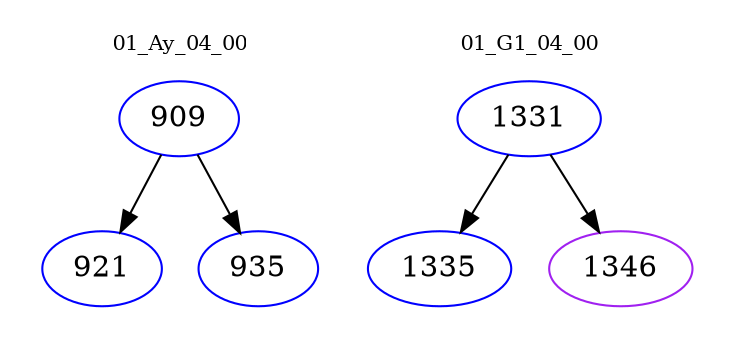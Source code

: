 digraph{
subgraph cluster_0 {
color = white
label = "01_Ay_04_00";
fontsize=10;
T0_909 [label="909", color="blue"]
T0_909 -> T0_921 [color="black"]
T0_921 [label="921", color="blue"]
T0_909 -> T0_935 [color="black"]
T0_935 [label="935", color="blue"]
}
subgraph cluster_1 {
color = white
label = "01_G1_04_00";
fontsize=10;
T1_1331 [label="1331", color="blue"]
T1_1331 -> T1_1335 [color="black"]
T1_1335 [label="1335", color="blue"]
T1_1331 -> T1_1346 [color="black"]
T1_1346 [label="1346", color="purple"]
}
}
